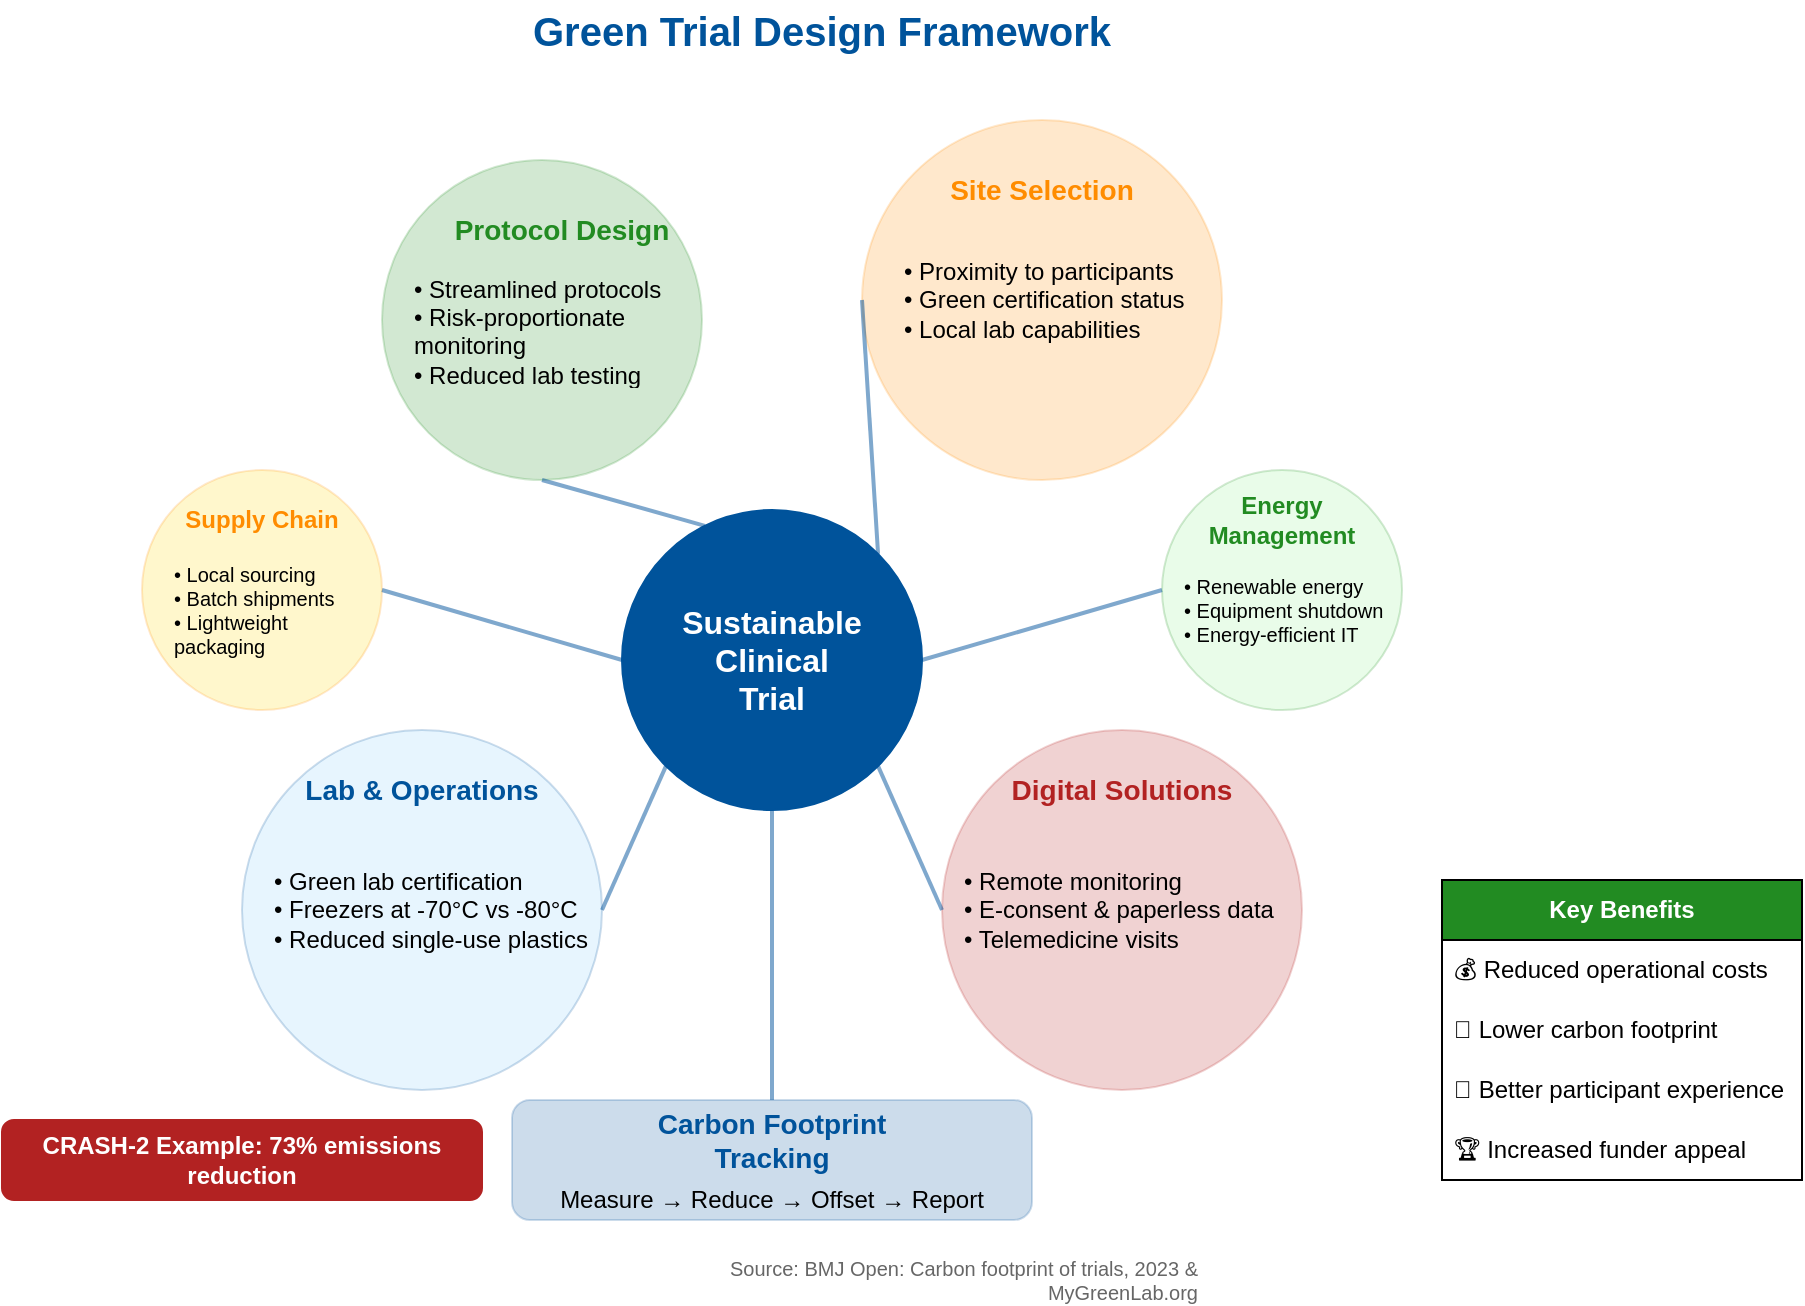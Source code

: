 <mxfile><diagram name="Green Trial Design Framework" id="green-trial-framework"><mxGraphModel dx="690" dy="428" grid="1" gridSize="10" guides="1" tooltips="1" connect="1" arrows="1" fold="1" page="1" pageScale="1" pageWidth="1100" pageHeight="850" math="0" shadow="0"><root><mxCell id="0"/><mxCell id="1" parent="0"/><mxCell id="2" value="&lt;font style=&quot;font-size: 20px;&quot;&gt;&lt;b&gt;Green Trial Design Framework&lt;/b&gt;&lt;/font&gt;" style="text;html=1;strokeColor=none;fillColor=none;align=center;verticalAlign=middle;whiteSpace=wrap;rounded=0;fontColor=#00539B;" parent="1" vertex="1"><mxGeometry x="270" y="20" width="560" height="30" as="geometry"/></mxCell><mxCell id="3" value="&lt;font style=&quot;font-size: 16px;&quot;&gt;&lt;b&gt;Sustainable&lt;br&gt;Clinical&lt;br&gt;Trial&lt;/b&gt;&lt;/font&gt;" style="ellipse;whiteSpace=wrap;html=1;aspect=fixed;fillColor=#00539B;strokeColor=#00539B;fontColor=#FFFFFF;" parent="1" vertex="1"><mxGeometry x="450" y="275" width="150" height="150" as="geometry"/></mxCell><mxCell id="4" value="" style="ellipse;whiteSpace=wrap;html=1;aspect=fixed;fillColor=#228B22;strokeColor=#228B22;opacity=20;" parent="1" vertex="1"><mxGeometry x="330" y="100" width="160" height="160" as="geometry"/></mxCell><mxCell id="5" value="&lt;font style=&quot;font-size: 14px;&quot;&gt;&lt;b&gt;Protocol Design&lt;/b&gt;&lt;/font&gt;" style="text;html=1;strokeColor=none;fillColor=none;align=center;verticalAlign=middle;whiteSpace=wrap;rounded=0;fontColor=#228B22;" parent="1" vertex="1"><mxGeometry x="360" y="120" width="120" height="30" as="geometry"/></mxCell><mxCell id="6" value="" style="shape=image;html=1;verticalAlign=top;verticalLabelPosition=bottom;labelBackgroundColor=#ffffff;imageAspect=0;aspect=fixed;image=https://cdn1.iconfinder.com/data/icons/hawcons/32/699748-icon-58-document-128.png;imageBackground=none;" parent="1" vertex="1"><mxGeometry x="335" y="185" width="30" height="30" as="geometry"/></mxCell><mxCell id="7" value="• Streamlined protocols&#10;• Risk-proportionate monitoring&#10;• Reduced lab testing frequency" style="text;strokeColor=none;fillColor=none;align=left;verticalAlign=middle;spacingLeft=4;spacingRight=4;overflow=hidden;points=[[0,0.5],[1,0.5]];portConstraint=eastwest;rotatable=0;whiteSpace=wrap;html=1;" parent="1" vertex="1"><mxGeometry x="340" y="155" width="170" height="60" as="geometry"/></mxCell><mxCell id="8" value="" style="ellipse;whiteSpace=wrap;html=1;aspect=fixed;fillColor=#FF8C00;strokeColor=#FF8C00;opacity=20;" parent="1" vertex="1"><mxGeometry x="570" y="80" width="180" height="180" as="geometry"/></mxCell><mxCell id="9" value="&lt;font style=&quot;font-size: 14px;&quot;&gt;&lt;b&gt;Site Selection&lt;/b&gt;&lt;/font&gt;" style="text;html=1;strokeColor=none;fillColor=none;align=center;verticalAlign=middle;whiteSpace=wrap;rounded=0;fontColor=#FF8C00;" parent="1" vertex="1"><mxGeometry x="600" y="100" width="120" height="30" as="geometry"/></mxCell><mxCell id="10" value="" style="shape=image;html=1;verticalAlign=top;verticalLabelPosition=bottom;labelBackgroundColor=#ffffff;imageAspect=0;aspect=fixed;image=https://cdn1.iconfinder.com/data/icons/hawcons/32/699733-icon-43-notebook-128.png" parent="1" vertex="1"><mxGeometry x="685" y="185" width="30" height="30" as="geometry"/></mxCell><mxCell id="11" value="• Proximity to participants&#10;• Green certification status&#10;• Local lab capabilities" style="text;strokeColor=none;fillColor=none;align=left;verticalAlign=middle;spacingLeft=4;spacingRight=4;overflow=hidden;points=[[0,0.5],[1,0.5]];portConstraint=eastwest;rotatable=0;whiteSpace=wrap;html=1;" parent="1" vertex="1"><mxGeometry x="585" y="140" width="170" height="60" as="geometry"/></mxCell><mxCell id="12" value="" style="ellipse;whiteSpace=wrap;html=1;aspect=fixed;fillColor=#B22222;strokeColor=#B22222;opacity=20;" parent="1" vertex="1"><mxGeometry x="610" y="385" width="180" height="180" as="geometry"/></mxCell><mxCell id="13" value="&lt;font style=&quot;font-size: 14px;&quot;&gt;&lt;b&gt;Digital Solutions&lt;/b&gt;&lt;/font&gt;" style="text;html=1;strokeColor=none;fillColor=none;align=center;verticalAlign=middle;whiteSpace=wrap;rounded=0;fontColor=#B22222;" parent="1" vertex="1"><mxGeometry x="640" y="400" width="120" height="30" as="geometry"/></mxCell><mxCell id="14" value="" style="shape=image;html=1;verticalAlign=top;verticalLabelPosition=bottom;labelBackgroundColor=#ffffff;imageAspect=0;aspect=fixed;image=https://cdn1.iconfinder.com/data/icons/hawcons/32/699966-icon-2-tablet-128.png" parent="1" vertex="1"><mxGeometry x="685" y="435" width="30" height="30" as="geometry"/></mxCell><mxCell id="15" value="• Remote monitoring&#10;• E-consent &amp; paperless data&#10;• Telemedicine visits" style="text;strokeColor=none;fillColor=none;align=left;verticalAlign=middle;spacingLeft=4;spacingRight=4;overflow=hidden;points=[[0,0.5],[1,0.5]];portConstraint=eastwest;rotatable=0;whiteSpace=wrap;html=1;" parent="1" vertex="1"><mxGeometry x="615" y="445" width="170" height="60" as="geometry"/></mxCell><mxCell id="16" value="" style="ellipse;whiteSpace=wrap;html=1;aspect=fixed;fillColor=#87CEFA;strokeColor=#00539B;opacity=20;" parent="1" vertex="1"><mxGeometry x="260" y="385" width="180" height="180" as="geometry"/></mxCell><mxCell id="17" value="&lt;font style=&quot;font-size: 14px;&quot;&gt;&lt;b&gt;Lab &amp; Operations&lt;/b&gt;&lt;/font&gt;" style="text;html=1;strokeColor=none;fillColor=none;align=center;verticalAlign=middle;whiteSpace=wrap;rounded=0;fontColor=#00539B;" parent="1" vertex="1"><mxGeometry x="290" y="400" width="120" height="30" as="geometry"/></mxCell><mxCell id="18" value="" style="shape=image;html=1;verticalAlign=top;verticalLabelPosition=bottom;labelBackgroundColor=#ffffff;imageAspect=0;aspect=fixed;image=https://cdn1.iconfinder.com/data/icons/hawcons/32/699747-icon-57-document-text-128.png" parent="1" vertex="1"><mxGeometry x="335" y="435" width="30" height="30" as="geometry"/></mxCell><mxCell id="19" value="• Green lab certification&#10;• Freezers at -70°C vs -80°C&#10;• Reduced single-use plastics" style="text;strokeColor=none;fillColor=none;align=left;verticalAlign=middle;spacingLeft=4;spacingRight=4;overflow=hidden;points=[[0,0.5],[1,0.5]];portConstraint=eastwest;rotatable=0;whiteSpace=wrap;html=1;" parent="1" vertex="1"><mxGeometry x="270" y="445" width="170" height="60" as="geometry"/></mxCell><mxCell id="20" value="" style="ellipse;whiteSpace=wrap;html=1;aspect=fixed;fillColor=#FFD700;strokeColor=#FF8C00;opacity=20;" parent="1" vertex="1"><mxGeometry x="210" y="255" width="120" height="120" as="geometry"/></mxCell><mxCell id="21" value="&lt;font style=&quot;font-size: 12px;&quot;&gt;&lt;b&gt;Supply Chain&lt;/b&gt;&lt;/font&gt;" style="text;html=1;strokeColor=none;fillColor=none;align=center;verticalAlign=middle;whiteSpace=wrap;rounded=0;fontColor=#FF8C00;" parent="1" vertex="1"><mxGeometry x="220" y="270" width="100" height="20" as="geometry"/></mxCell><mxCell id="22" value="• Local sourcing&#10;• Batch shipments&#10;• Lightweight packaging" style="text;strokeColor=none;fillColor=none;align=left;verticalAlign=middle;spacingLeft=4;spacingRight=4;overflow=hidden;points=[[0,0.5],[1,0.5]];portConstraint=eastwest;rotatable=0;whiteSpace=wrap;html=1;fontSize=10;" parent="1" vertex="1"><mxGeometry x="220" y="295" width="110" height="60" as="geometry"/></mxCell><mxCell id="23" value="" style="ellipse;whiteSpace=wrap;html=1;aspect=fixed;fillColor=#90EE90;strokeColor=#228B22;opacity=20;" parent="1" vertex="1"><mxGeometry x="720" y="255" width="120" height="120" as="geometry"/></mxCell><mxCell id="24" value="&lt;font style=&quot;font-size: 12px;&quot;&gt;&lt;b&gt;Energy Management&lt;/b&gt;&lt;/font&gt;" style="text;html=1;strokeColor=none;fillColor=none;align=center;verticalAlign=middle;whiteSpace=wrap;rounded=0;fontColor=#228B22;" parent="1" vertex="1"><mxGeometry x="730" y="270" width="100" height="20" as="geometry"/></mxCell><mxCell id="25" value="• Renewable energy&#10;• Equipment shutdown&#10;• Energy-efficient IT" style="text;strokeColor=none;fillColor=none;align=left;verticalAlign=middle;spacingLeft=4;spacingRight=4;overflow=hidden;points=[[0,0.5],[1,0.5]];portConstraint=eastwest;rotatable=0;whiteSpace=wrap;html=1;fontSize=10;" parent="1" vertex="1"><mxGeometry x="725" y="295" width="110" height="60" as="geometry"/></mxCell><mxCell id="26" value="" style="rounded=1;whiteSpace=wrap;html=1;fillColor=#00539B;strokeColor=#00539B;opacity=20;" parent="1" vertex="1"><mxGeometry x="395" y="570" width="260" height="60" as="geometry"/></mxCell><mxCell id="27" value="&lt;font style=&quot;font-size: 14px;&quot;&gt;&lt;b&gt;Carbon Footprint Tracking&lt;/b&gt;&lt;/font&gt;" style="text;html=1;strokeColor=none;fillColor=none;align=center;verticalAlign=middle;whiteSpace=wrap;rounded=0;fontColor=#00539B;" parent="1" vertex="1"><mxGeometry x="465" y="580" width="120" height="20" as="geometry"/></mxCell><mxCell id="28" value="Measure → Reduce → Offset → Report" style="text;html=1;strokeColor=none;fillColor=none;align=center;verticalAlign=middle;whiteSpace=wrap;rounded=0;" parent="1" vertex="1"><mxGeometry x="395" y="610" width="260" height="20" as="geometry"/></mxCell><mxCell id="29" value="" style="endArrow=none;html=1;rounded=0;entryX=0.5;entryY=1;entryDx=0;entryDy=0;exitX=0.25;exitY=0;exitDx=0;exitDy=0;strokeWidth=2;strokeColor=#00539B;opacity=50;" parent="1" source="3" target="4" edge="1"><mxGeometry width="50" height="50" relative="1" as="geometry"><mxPoint x="520" y="370" as="sourcePoint"/><mxPoint x="570" y="320" as="targetPoint"/></mxGeometry></mxCell><mxCell id="30" value="" style="endArrow=none;html=1;rounded=0;entryX=0;entryY=0.5;entryDx=0;entryDy=0;exitX=1;exitY=0;exitDx=0;exitDy=0;strokeWidth=2;strokeColor=#00539B;opacity=50;" parent="1" source="3" target="8" edge="1"><mxGeometry width="50" height="50" relative="1" as="geometry"><mxPoint x="520" y="370" as="sourcePoint"/><mxPoint x="570" y="320" as="targetPoint"/></mxGeometry></mxCell><mxCell id="31" value="" style="endArrow=none;html=1;rounded=0;entryX=0;entryY=0.5;entryDx=0;entryDy=0;exitX=1;exitY=1;exitDx=0;exitDy=0;strokeWidth=2;strokeColor=#00539B;opacity=50;" parent="1" source="3" target="12" edge="1"><mxGeometry width="50" height="50" relative="1" as="geometry"><mxPoint x="520" y="370" as="sourcePoint"/><mxPoint x="570" y="320" as="targetPoint"/></mxGeometry></mxCell><mxCell id="32" value="" style="endArrow=none;html=1;rounded=0;entryX=1;entryY=0.5;entryDx=0;entryDy=0;exitX=0;exitY=1;exitDx=0;exitDy=0;strokeWidth=2;strokeColor=#00539B;opacity=50;" parent="1" source="3" target="16" edge="1"><mxGeometry width="50" height="50" relative="1" as="geometry"><mxPoint x="520" y="370" as="sourcePoint"/><mxPoint x="570" y="320" as="targetPoint"/></mxGeometry></mxCell><mxCell id="33" value="" style="endArrow=none;html=1;rounded=0;entryX=1;entryY=0.5;entryDx=0;entryDy=0;exitX=0;exitY=0.5;exitDx=0;exitDy=0;strokeWidth=2;strokeColor=#00539B;opacity=50;" parent="1" source="3" target="20" edge="1"><mxGeometry width="50" height="50" relative="1" as="geometry"><mxPoint x="520" y="370" as="sourcePoint"/><mxPoint x="570" y="320" as="targetPoint"/></mxGeometry></mxCell><mxCell id="34" value="" style="endArrow=none;html=1;rounded=0;entryX=0;entryY=0.5;entryDx=0;entryDy=0;exitX=1;exitY=0.5;exitDx=0;exitDy=0;strokeWidth=2;strokeColor=#00539B;opacity=50;" parent="1" source="3" target="23" edge="1"><mxGeometry width="50" height="50" relative="1" as="geometry"><mxPoint x="520" y="370" as="sourcePoint"/><mxPoint x="570" y="320" as="targetPoint"/></mxGeometry></mxCell><mxCell id="35" value="" style="endArrow=none;html=1;rounded=0;entryX=0.5;entryY=0;entryDx=0;entryDy=0;exitX=0.5;exitY=1;exitDx=0;exitDy=0;strokeWidth=2;strokeColor=#00539B;opacity=50;" parent="1" source="3" target="26" edge="1"><mxGeometry width="50" height="50" relative="1" as="geometry"><mxPoint x="520" y="370" as="sourcePoint"/><mxPoint x="570" y="320" as="targetPoint"/></mxGeometry></mxCell><mxCell id="36" value="&lt;b&gt;Key Benefits&lt;/b&gt;" style="swimlane;fontStyle=0;childLayout=stackLayout;horizontal=1;startSize=30;horizontalStack=0;resizeParent=1;resizeParentMax=0;resizeLast=0;collapsible=1;marginBottom=0;whiteSpace=wrap;html=1;fillColor=#228B22;fontColor=#FFFFFF;" parent="1" vertex="1"><mxGeometry x="860" y="460" width="180" height="150" as="geometry"/></mxCell><mxCell id="37" value="💰 Reduced operational costs" style="text;strokeColor=none;fillColor=none;align=left;verticalAlign=middle;spacingLeft=4;spacingRight=4;overflow=hidden;points=[[0,0.5],[1,0.5]];portConstraint=eastwest;rotatable=0;whiteSpace=wrap;html=1;" parent="36" vertex="1"><mxGeometry y="30" width="180" height="30" as="geometry"/></mxCell><mxCell id="38" value="🌿 Lower carbon footprint" style="text;strokeColor=none;fillColor=none;align=left;verticalAlign=middle;spacingLeft=4;spacingRight=4;overflow=hidden;points=[[0,0.5],[1,0.5]];portConstraint=eastwest;rotatable=0;whiteSpace=wrap;html=1;" parent="36" vertex="1"><mxGeometry y="60" width="180" height="30" as="geometry"/></mxCell><mxCell id="39" value="🙂 Better participant experience" style="text;strokeColor=none;fillColor=none;align=left;verticalAlign=middle;spacingLeft=4;spacingRight=4;overflow=hidden;points=[[0,0.5],[1,0.5]];portConstraint=eastwest;rotatable=0;whiteSpace=wrap;html=1;" parent="36" vertex="1"><mxGeometry y="90" width="180" height="30" as="geometry"/></mxCell><mxCell id="40" value="🏆 Increased funder appeal" style="text;strokeColor=none;fillColor=none;align=left;verticalAlign=middle;spacingLeft=4;spacingRight=4;overflow=hidden;points=[[0,0.5],[1,0.5]];portConstraint=eastwest;rotatable=0;whiteSpace=wrap;html=1;" parent="36" vertex="1"><mxGeometry y="120" width="180" height="30" as="geometry"/></mxCell><mxCell id="41" value="&lt;b&gt;CRASH-2 Example: 73% emissions reduction&lt;/b&gt;" style="rounded=1;whiteSpace=wrap;html=1;fillColor=#B22222;strokeColor=#B22222;fontColor=#FFFFFF;" parent="1" vertex="1"><mxGeometry x="140" y="580" width="240" height="40" as="geometry"/></mxCell><mxCell id="42" value="Source: BMJ Open: Carbon footprint of trials, 2023 &amp; MyGreenLab.org" style="text;html=1;strokeColor=none;fillColor=none;align=right;verticalAlign=middle;whiteSpace=wrap;rounded=0;fontColor=#666666;fontSize=10;" parent="1" vertex="1"><mxGeometry x="440" y="650" width="300" height="20" as="geometry"/></mxCell></root></mxGraphModel></diagram></mxfile>
